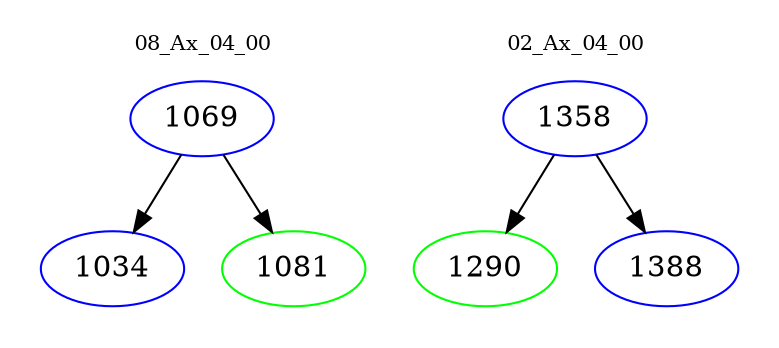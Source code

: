 digraph{
subgraph cluster_0 {
color = white
label = "08_Ax_04_00";
fontsize=10;
T0_1069 [label="1069", color="blue"]
T0_1069 -> T0_1034 [color="black"]
T0_1034 [label="1034", color="blue"]
T0_1069 -> T0_1081 [color="black"]
T0_1081 [label="1081", color="green"]
}
subgraph cluster_1 {
color = white
label = "02_Ax_04_00";
fontsize=10;
T1_1358 [label="1358", color="blue"]
T1_1358 -> T1_1290 [color="black"]
T1_1290 [label="1290", color="green"]
T1_1358 -> T1_1388 [color="black"]
T1_1388 [label="1388", color="blue"]
}
}
